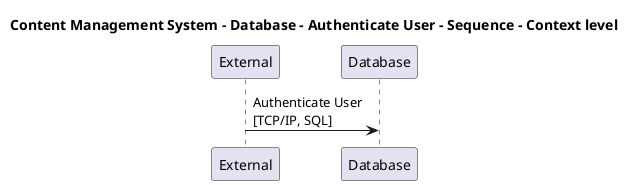 @startuml

title Content Management System - Database - Authenticate User - Sequence - Context level

participant "External" as C4InterFlow.SoftwareSystems.ExternalSystem
participant "Database" as ContentManagementSystem.SoftwareSystems.Database

C4InterFlow.SoftwareSystems.ExternalSystem -> ContentManagementSystem.SoftwareSystems.Database : Authenticate User\n[TCP/IP, SQL]


@enduml
